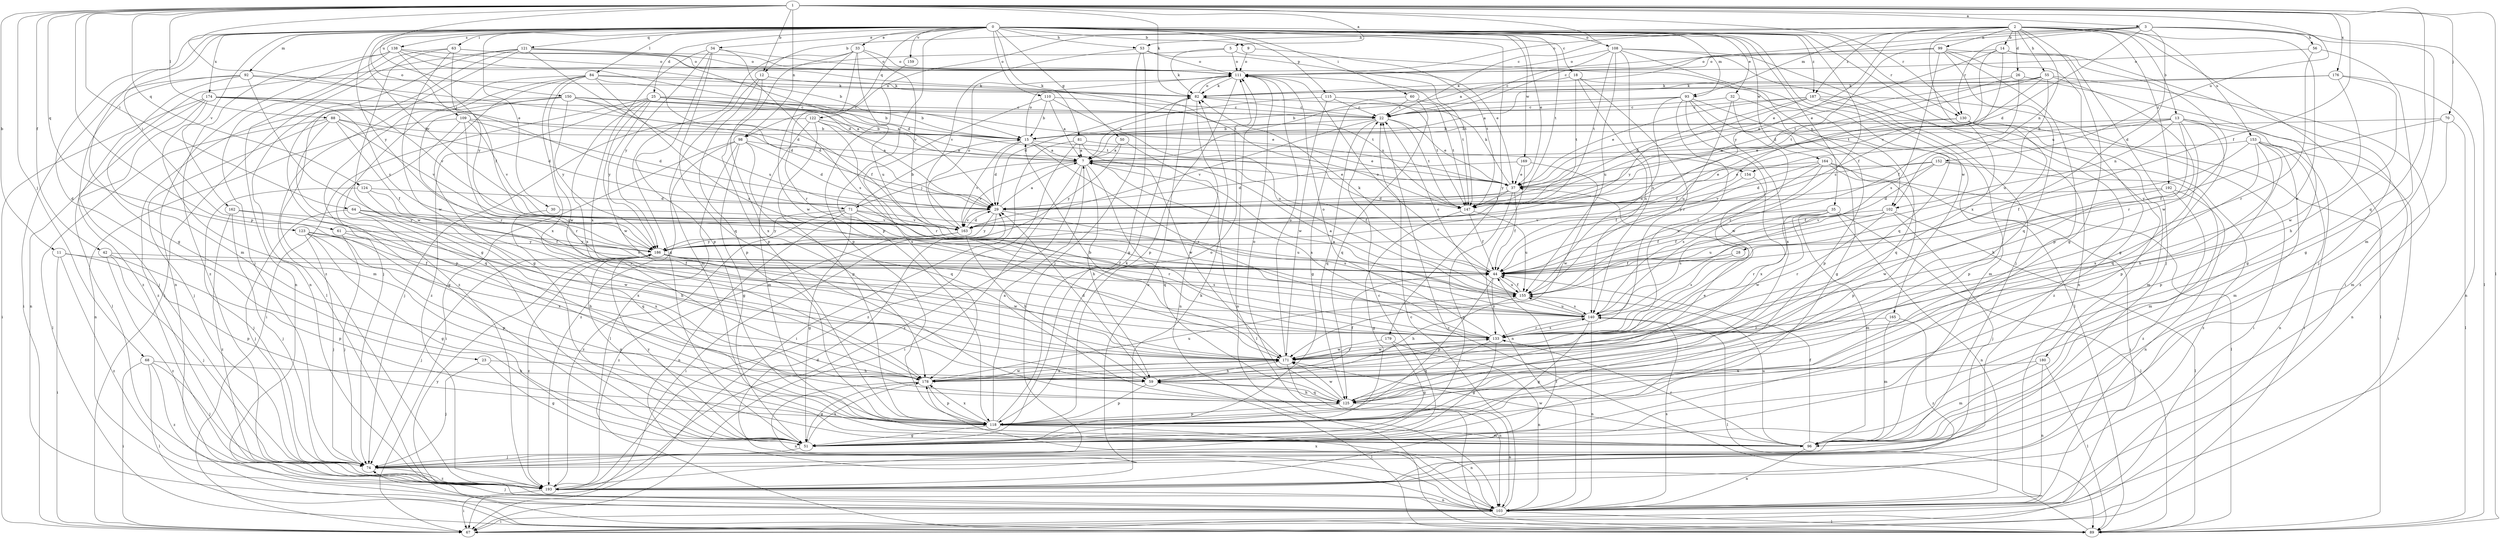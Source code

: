 strict digraph  {
0;
1;
2;
3;
5;
7;
9;
11;
12;
13;
14;
15;
18;
22;
23;
25;
26;
28;
29;
30;
32;
33;
34;
35;
37;
42;
44;
50;
51;
53;
55;
56;
59;
60;
61;
63;
64;
67;
68;
70;
71;
74;
81;
82;
84;
88;
89;
92;
93;
96;
98;
99;
102;
103;
108;
109;
110;
111;
115;
118;
121;
122;
123;
124;
125;
130;
133;
138;
140;
147;
150;
152;
153;
154;
155;
159;
162;
163;
164;
165;
169;
171;
174;
176;
178;
179;
180;
186;
187;
192;
193;
0 -> 9  [label=b];
0 -> 18  [label=c];
0 -> 23  [label=d];
0 -> 25  [label=d];
0 -> 30  [label=e];
0 -> 32  [label=e];
0 -> 33  [label=e];
0 -> 34  [label=e];
0 -> 35  [label=e];
0 -> 37  [label=e];
0 -> 50  [label=g];
0 -> 51  [label=g];
0 -> 53  [label=h];
0 -> 60  [label=i];
0 -> 61  [label=i];
0 -> 63  [label=i];
0 -> 81  [label=k];
0 -> 84  [label=l];
0 -> 92  [label=m];
0 -> 93  [label=m];
0 -> 108  [label=o];
0 -> 109  [label=o];
0 -> 110  [label=o];
0 -> 115  [label=p];
0 -> 118  [label=p];
0 -> 121  [label=q];
0 -> 122  [label=q];
0 -> 130  [label=r];
0 -> 138  [label=s];
0 -> 140  [label=s];
0 -> 147  [label=t];
0 -> 159  [label=v];
0 -> 162  [label=v];
0 -> 163  [label=v];
0 -> 164  [label=w];
0 -> 165  [label=w];
0 -> 169  [label=w];
0 -> 174  [label=x];
0 -> 179  [label=y];
0 -> 180  [label=y];
0 -> 186  [label=y];
0 -> 187  [label=z];
1 -> 3  [label=a];
1 -> 5  [label=a];
1 -> 11  [label=b];
1 -> 12  [label=b];
1 -> 22  [label=c];
1 -> 42  [label=f];
1 -> 44  [label=f];
1 -> 64  [label=i];
1 -> 68  [label=j];
1 -> 70  [label=j];
1 -> 71  [label=j];
1 -> 82  [label=k];
1 -> 88  [label=l];
1 -> 89  [label=l];
1 -> 98  [label=n];
1 -> 118  [label=p];
1 -> 123  [label=q];
1 -> 124  [label=q];
1 -> 125  [label=q];
1 -> 130  [label=r];
1 -> 150  [label=u];
1 -> 152  [label=u];
1 -> 176  [label=x];
2 -> 12  [label=b];
2 -> 13  [label=b];
2 -> 14  [label=b];
2 -> 26  [label=d];
2 -> 51  [label=g];
2 -> 53  [label=h];
2 -> 55  [label=h];
2 -> 67  [label=i];
2 -> 93  [label=m];
2 -> 98  [label=n];
2 -> 99  [label=n];
2 -> 102  [label=n];
2 -> 153  [label=u];
2 -> 171  [label=w];
2 -> 178  [label=x];
2 -> 186  [label=y];
2 -> 187  [label=z];
2 -> 192  [label=z];
3 -> 7  [label=a];
3 -> 22  [label=c];
3 -> 28  [label=d];
3 -> 29  [label=d];
3 -> 56  [label=h];
3 -> 89  [label=l];
3 -> 96  [label=m];
3 -> 111  [label=o];
3 -> 130  [label=r];
5 -> 82  [label=k];
5 -> 96  [label=m];
5 -> 102  [label=n];
5 -> 111  [label=o];
7 -> 37  [label=e];
7 -> 44  [label=f];
7 -> 59  [label=h];
7 -> 67  [label=i];
7 -> 71  [label=j];
7 -> 125  [label=q];
7 -> 163  [label=v];
7 -> 193  [label=z];
9 -> 111  [label=o];
9 -> 147  [label=t];
11 -> 44  [label=f];
11 -> 67  [label=i];
11 -> 118  [label=p];
11 -> 193  [label=z];
12 -> 82  [label=k];
12 -> 96  [label=m];
12 -> 118  [label=p];
12 -> 178  [label=x];
13 -> 15  [label=b];
13 -> 37  [label=e];
13 -> 59  [label=h];
13 -> 67  [label=i];
13 -> 102  [label=n];
13 -> 103  [label=n];
13 -> 118  [label=p];
13 -> 125  [label=q];
13 -> 154  [label=u];
14 -> 37  [label=e];
14 -> 44  [label=f];
14 -> 74  [label=j];
14 -> 111  [label=o];
14 -> 163  [label=v];
14 -> 171  [label=w];
15 -> 7  [label=a];
15 -> 29  [label=d];
15 -> 111  [label=o];
15 -> 133  [label=r];
15 -> 154  [label=u];
15 -> 163  [label=v];
18 -> 82  [label=k];
18 -> 89  [label=l];
18 -> 133  [label=r];
18 -> 140  [label=s];
18 -> 147  [label=t];
22 -> 15  [label=b];
22 -> 37  [label=e];
22 -> 125  [label=q];
22 -> 147  [label=t];
22 -> 163  [label=v];
23 -> 51  [label=g];
23 -> 59  [label=h];
23 -> 74  [label=j];
25 -> 7  [label=a];
25 -> 15  [label=b];
25 -> 22  [label=c];
25 -> 37  [label=e];
25 -> 67  [label=i];
25 -> 171  [label=w];
25 -> 178  [label=x];
25 -> 186  [label=y];
25 -> 193  [label=z];
26 -> 44  [label=f];
26 -> 51  [label=g];
26 -> 82  [label=k];
26 -> 147  [label=t];
28 -> 44  [label=f];
28 -> 140  [label=s];
29 -> 7  [label=a];
29 -> 67  [label=i];
29 -> 140  [label=s];
29 -> 163  [label=v];
29 -> 186  [label=y];
30 -> 125  [label=q];
30 -> 163  [label=v];
32 -> 22  [label=c];
32 -> 125  [label=q];
32 -> 133  [label=r];
32 -> 155  [label=u];
33 -> 51  [label=g];
33 -> 111  [label=o];
33 -> 118  [label=p];
33 -> 133  [label=r];
33 -> 155  [label=u];
33 -> 163  [label=v];
33 -> 171  [label=w];
34 -> 111  [label=o];
34 -> 118  [label=p];
34 -> 125  [label=q];
34 -> 140  [label=s];
34 -> 178  [label=x];
34 -> 186  [label=y];
35 -> 44  [label=f];
35 -> 89  [label=l];
35 -> 96  [label=m];
35 -> 103  [label=n];
35 -> 133  [label=r];
35 -> 140  [label=s];
35 -> 163  [label=v];
35 -> 171  [label=w];
37 -> 29  [label=d];
37 -> 44  [label=f];
37 -> 51  [label=g];
37 -> 82  [label=k];
37 -> 147  [label=t];
42 -> 44  [label=f];
42 -> 74  [label=j];
42 -> 118  [label=p];
42 -> 193  [label=z];
44 -> 82  [label=k];
44 -> 111  [label=o];
44 -> 118  [label=p];
44 -> 133  [label=r];
44 -> 155  [label=u];
50 -> 7  [label=a];
50 -> 89  [label=l];
50 -> 186  [label=y];
51 -> 74  [label=j];
51 -> 178  [label=x];
51 -> 186  [label=y];
53 -> 51  [label=g];
53 -> 74  [label=j];
53 -> 111  [label=o];
53 -> 147  [label=t];
53 -> 163  [label=v];
55 -> 29  [label=d];
55 -> 37  [label=e];
55 -> 82  [label=k];
55 -> 133  [label=r];
55 -> 147  [label=t];
55 -> 155  [label=u];
55 -> 193  [label=z];
56 -> 51  [label=g];
56 -> 111  [label=o];
56 -> 133  [label=r];
59 -> 29  [label=d];
59 -> 44  [label=f];
59 -> 89  [label=l];
59 -> 118  [label=p];
59 -> 125  [label=q];
60 -> 22  [label=c];
60 -> 51  [label=g];
60 -> 125  [label=q];
60 -> 147  [label=t];
61 -> 74  [label=j];
61 -> 178  [label=x];
61 -> 186  [label=y];
63 -> 51  [label=g];
63 -> 103  [label=n];
63 -> 111  [label=o];
63 -> 147  [label=t];
63 -> 171  [label=w];
63 -> 186  [label=y];
64 -> 44  [label=f];
64 -> 74  [label=j];
64 -> 163  [label=v];
64 -> 171  [label=w];
64 -> 178  [label=x];
68 -> 59  [label=h];
68 -> 67  [label=i];
68 -> 74  [label=j];
68 -> 89  [label=l];
68 -> 193  [label=z];
70 -> 15  [label=b];
70 -> 44  [label=f];
70 -> 89  [label=l];
70 -> 96  [label=m];
71 -> 15  [label=b];
71 -> 51  [label=g];
71 -> 103  [label=n];
71 -> 133  [label=r];
71 -> 155  [label=u];
71 -> 163  [label=v];
71 -> 186  [label=y];
71 -> 193  [label=z];
74 -> 22  [label=c];
74 -> 193  [label=z];
81 -> 7  [label=a];
81 -> 37  [label=e];
81 -> 67  [label=i];
81 -> 171  [label=w];
81 -> 193  [label=z];
82 -> 22  [label=c];
82 -> 29  [label=d];
82 -> 103  [label=n];
82 -> 111  [label=o];
84 -> 44  [label=f];
84 -> 51  [label=g];
84 -> 74  [label=j];
84 -> 82  [label=k];
84 -> 140  [label=s];
84 -> 147  [label=t];
84 -> 171  [label=w];
84 -> 178  [label=x];
84 -> 193  [label=z];
88 -> 15  [label=b];
88 -> 29  [label=d];
88 -> 44  [label=f];
88 -> 74  [label=j];
88 -> 89  [label=l];
88 -> 125  [label=q];
88 -> 163  [label=v];
89 -> 22  [label=c];
89 -> 111  [label=o];
92 -> 29  [label=d];
92 -> 67  [label=i];
92 -> 82  [label=k];
92 -> 89  [label=l];
92 -> 171  [label=w];
92 -> 193  [label=z];
93 -> 15  [label=b];
93 -> 22  [label=c];
93 -> 51  [label=g];
93 -> 118  [label=p];
93 -> 133  [label=r];
93 -> 155  [label=u];
93 -> 171  [label=w];
93 -> 178  [label=x];
96 -> 44  [label=f];
96 -> 103  [label=n];
96 -> 133  [label=r];
96 -> 155  [label=u];
96 -> 171  [label=w];
98 -> 7  [label=a];
98 -> 29  [label=d];
98 -> 51  [label=g];
98 -> 67  [label=i];
98 -> 89  [label=l];
98 -> 125  [label=q];
98 -> 193  [label=z];
99 -> 51  [label=g];
99 -> 74  [label=j];
99 -> 111  [label=o];
99 -> 118  [label=p];
99 -> 125  [label=q];
99 -> 140  [label=s];
99 -> 147  [label=t];
102 -> 44  [label=f];
102 -> 74  [label=j];
102 -> 89  [label=l];
102 -> 133  [label=r];
102 -> 155  [label=u];
102 -> 163  [label=v];
103 -> 22  [label=c];
103 -> 29  [label=d];
103 -> 67  [label=i];
103 -> 74  [label=j];
103 -> 89  [label=l];
103 -> 140  [label=s];
103 -> 178  [label=x];
103 -> 186  [label=y];
108 -> 22  [label=c];
108 -> 74  [label=j];
108 -> 103  [label=n];
108 -> 111  [label=o];
108 -> 125  [label=q];
108 -> 140  [label=s];
108 -> 147  [label=t];
108 -> 155  [label=u];
109 -> 15  [label=b];
109 -> 29  [label=d];
109 -> 51  [label=g];
109 -> 103  [label=n];
109 -> 133  [label=r];
109 -> 163  [label=v];
110 -> 7  [label=a];
110 -> 15  [label=b];
110 -> 22  [label=c];
110 -> 155  [label=u];
110 -> 178  [label=x];
111 -> 82  [label=k];
111 -> 118  [label=p];
111 -> 147  [label=t];
115 -> 7  [label=a];
115 -> 22  [label=c];
115 -> 147  [label=t];
115 -> 171  [label=w];
118 -> 7  [label=a];
118 -> 51  [label=g];
118 -> 82  [label=k];
118 -> 96  [label=m];
118 -> 103  [label=n];
118 -> 111  [label=o];
118 -> 178  [label=x];
121 -> 29  [label=d];
121 -> 37  [label=e];
121 -> 67  [label=i];
121 -> 89  [label=l];
121 -> 103  [label=n];
121 -> 111  [label=o];
121 -> 155  [label=u];
121 -> 193  [label=z];
122 -> 15  [label=b];
122 -> 37  [label=e];
122 -> 74  [label=j];
122 -> 96  [label=m];
122 -> 118  [label=p];
122 -> 133  [label=r];
123 -> 51  [label=g];
123 -> 59  [label=h];
123 -> 74  [label=j];
123 -> 118  [label=p];
123 -> 178  [label=x];
123 -> 186  [label=y];
124 -> 29  [label=d];
124 -> 74  [label=j];
124 -> 133  [label=r];
124 -> 140  [label=s];
125 -> 37  [label=e];
125 -> 59  [label=h];
125 -> 103  [label=n];
125 -> 111  [label=o];
125 -> 118  [label=p];
125 -> 171  [label=w];
130 -> 15  [label=b];
130 -> 44  [label=f];
130 -> 67  [label=i];
130 -> 96  [label=m];
130 -> 118  [label=p];
133 -> 7  [label=a];
133 -> 51  [label=g];
133 -> 111  [label=o];
133 -> 125  [label=q];
133 -> 140  [label=s];
133 -> 171  [label=w];
138 -> 15  [label=b];
138 -> 29  [label=d];
138 -> 44  [label=f];
138 -> 74  [label=j];
138 -> 103  [label=n];
138 -> 111  [label=o];
138 -> 193  [label=z];
140 -> 7  [label=a];
140 -> 51  [label=g];
140 -> 89  [label=l];
140 -> 103  [label=n];
140 -> 133  [label=r];
140 -> 155  [label=u];
147 -> 44  [label=f];
147 -> 51  [label=g];
147 -> 155  [label=u];
150 -> 7  [label=a];
150 -> 15  [label=b];
150 -> 22  [label=c];
150 -> 29  [label=d];
150 -> 118  [label=p];
150 -> 133  [label=r];
150 -> 147  [label=t];
150 -> 186  [label=y];
150 -> 193  [label=z];
152 -> 29  [label=d];
152 -> 37  [label=e];
152 -> 44  [label=f];
152 -> 96  [label=m];
152 -> 186  [label=y];
152 -> 193  [label=z];
153 -> 7  [label=a];
153 -> 44  [label=f];
153 -> 59  [label=h];
153 -> 67  [label=i];
153 -> 96  [label=m];
153 -> 103  [label=n];
153 -> 118  [label=p];
153 -> 178  [label=x];
154 -> 44  [label=f];
154 -> 178  [label=x];
155 -> 7  [label=a];
155 -> 22  [label=c];
155 -> 44  [label=f];
155 -> 59  [label=h];
155 -> 140  [label=s];
159 -> 118  [label=p];
162 -> 59  [label=h];
162 -> 74  [label=j];
162 -> 163  [label=v];
162 -> 193  [label=z];
163 -> 29  [label=d];
163 -> 59  [label=h];
163 -> 111  [label=o];
163 -> 186  [label=y];
163 -> 193  [label=z];
164 -> 37  [label=e];
164 -> 67  [label=i];
164 -> 89  [label=l];
164 -> 118  [label=p];
164 -> 140  [label=s];
164 -> 155  [label=u];
164 -> 163  [label=v];
165 -> 96  [label=m];
165 -> 133  [label=r];
165 -> 193  [label=z];
169 -> 29  [label=d];
169 -> 37  [label=e];
169 -> 103  [label=n];
169 -> 171  [label=w];
171 -> 15  [label=b];
171 -> 59  [label=h];
171 -> 103  [label=n];
171 -> 111  [label=o];
171 -> 133  [label=r];
171 -> 178  [label=x];
174 -> 22  [label=c];
174 -> 29  [label=d];
174 -> 67  [label=i];
174 -> 74  [label=j];
174 -> 96  [label=m];
174 -> 103  [label=n];
174 -> 163  [label=v];
174 -> 186  [label=y];
176 -> 7  [label=a];
176 -> 59  [label=h];
176 -> 82  [label=k];
176 -> 103  [label=n];
176 -> 171  [label=w];
178 -> 51  [label=g];
178 -> 103  [label=n];
178 -> 118  [label=p];
178 -> 155  [label=u];
178 -> 171  [label=w];
179 -> 51  [label=g];
179 -> 103  [label=n];
179 -> 171  [label=w];
180 -> 89  [label=l];
180 -> 96  [label=m];
180 -> 103  [label=n];
180 -> 178  [label=x];
186 -> 44  [label=f];
186 -> 51  [label=g];
186 -> 74  [label=j];
186 -> 140  [label=s];
186 -> 171  [label=w];
186 -> 193  [label=z];
187 -> 22  [label=c];
187 -> 29  [label=d];
187 -> 37  [label=e];
187 -> 89  [label=l];
187 -> 96  [label=m];
187 -> 186  [label=y];
187 -> 193  [label=z];
192 -> 29  [label=d];
192 -> 103  [label=n];
192 -> 171  [label=w];
192 -> 193  [label=z];
193 -> 44  [label=f];
193 -> 67  [label=i];
193 -> 82  [label=k];
193 -> 103  [label=n];
193 -> 111  [label=o];
}
